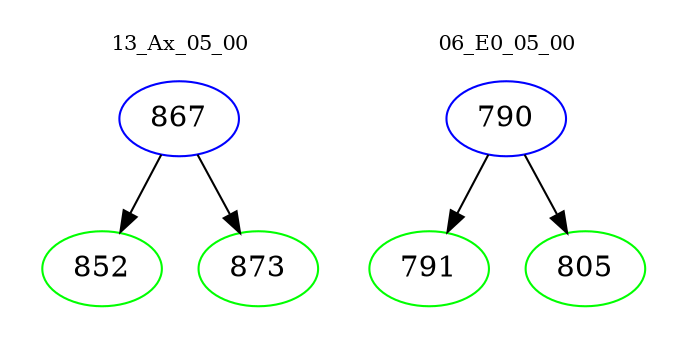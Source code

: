 digraph{
subgraph cluster_0 {
color = white
label = "13_Ax_05_00";
fontsize=10;
T0_867 [label="867", color="blue"]
T0_867 -> T0_852 [color="black"]
T0_852 [label="852", color="green"]
T0_867 -> T0_873 [color="black"]
T0_873 [label="873", color="green"]
}
subgraph cluster_1 {
color = white
label = "06_E0_05_00";
fontsize=10;
T1_790 [label="790", color="blue"]
T1_790 -> T1_791 [color="black"]
T1_791 [label="791", color="green"]
T1_790 -> T1_805 [color="black"]
T1_805 [label="805", color="green"]
}
}
